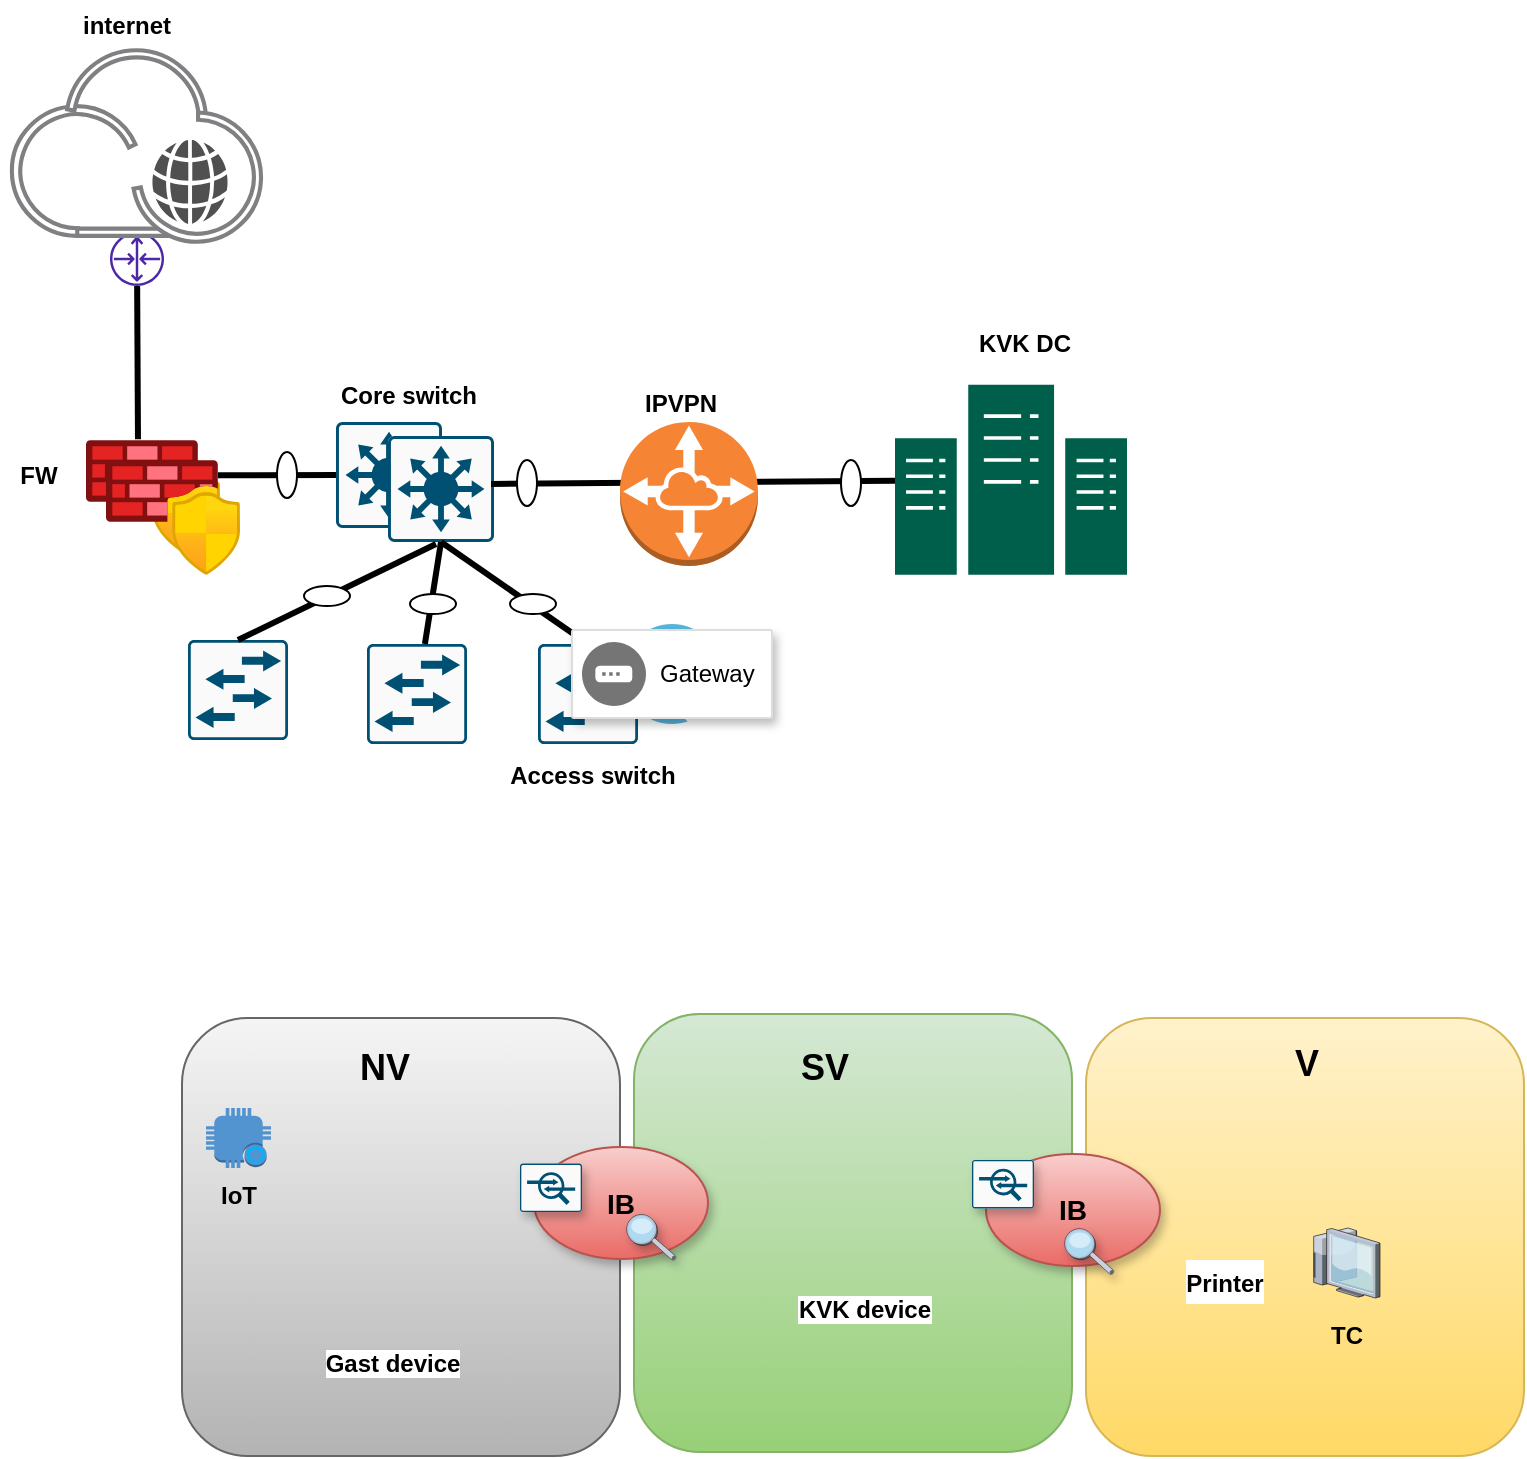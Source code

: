 <mxfile version="20.2.6" type="github">
  <diagram id="vSdHNL2ee3mHXXqhylAA" name="Pagina-1">
    <mxGraphModel dx="1422" dy="762" grid="0" gridSize="10" guides="1" tooltips="1" connect="1" arrows="1" fold="1" page="1" pageScale="1" pageWidth="1169" pageHeight="827" math="0" shadow="0">
      <root>
        <mxCell id="0" />
        <mxCell id="1" parent="0" />
        <mxCell id="oc_cEnde7iCadlcre4xy-1" value="" style="aspect=fixed;html=1;points=[];align=center;image;fontSize=12;image=img/lib/azure2/networking/Azure_Firewall_Manager.svg;" parent="1" vertex="1">
          <mxGeometry x="290" y="273" width="67" height="57.43" as="geometry" />
        </mxCell>
        <mxCell id="oc_cEnde7iCadlcre4xy-2" value="" style="whiteSpace=wrap;html=1;aspect=fixed;fillColor=#f5f5f5;strokeColor=#666666;gradientColor=#b3b3b3;rounded=1;glass=0;shadow=0;sketch=0;" parent="1" vertex="1">
          <mxGeometry x="338" y="562" width="219" height="219" as="geometry" />
        </mxCell>
        <mxCell id="oc_cEnde7iCadlcre4xy-3" value="" style="whiteSpace=wrap;html=1;aspect=fixed;fillColor=#d5e8d4;strokeColor=#82b366;rounded=1;gradientColor=#97d077;" parent="1" vertex="1">
          <mxGeometry x="564" y="560" width="219" height="219" as="geometry" />
        </mxCell>
        <mxCell id="oc_cEnde7iCadlcre4xy-4" value="" style="whiteSpace=wrap;html=1;aspect=fixed;fillColor=#fff2cc;strokeColor=#d6b656;gradientColor=#ffd966;rounded=1;" parent="1" vertex="1">
          <mxGeometry x="790" y="562" width="219" height="219" as="geometry" />
        </mxCell>
        <mxCell id="oc_cEnde7iCadlcre4xy-7" value="" style="endArrow=none;html=1;rounded=0;strokeWidth=3;exitX=0.388;exitY=-0.006;exitDx=0;exitDy=0;exitPerimeter=0;" parent="1" source="oc_cEnde7iCadlcre4xy-1" target="GjlSR99xRuoHpvjvioK_-4" edge="1">
          <mxGeometry width="50" height="50" relative="1" as="geometry">
            <mxPoint x="318" y="169" as="sourcePoint" />
            <mxPoint x="611" y="64.15" as="targetPoint" />
          </mxGeometry>
        </mxCell>
        <mxCell id="oc_cEnde7iCadlcre4xy-8" value="" style="endArrow=none;html=1;rounded=0;strokeWidth=3;entryX=0.985;entryY=0.307;entryDx=0;entryDy=0;entryPerimeter=0;startArrow=none;" parent="1" source="GjlSR99xRuoHpvjvioK_-5" target="oc_cEnde7iCadlcre4xy-1" edge="1">
          <mxGeometry width="50" height="50" relative="1" as="geometry">
            <mxPoint x="654.009" y="162.095" as="sourcePoint" />
            <mxPoint x="634" y="81" as="targetPoint" />
          </mxGeometry>
        </mxCell>
        <mxCell id="oc_cEnde7iCadlcre4xy-10" value="&lt;b&gt;Gast device&lt;/b&gt;" style="shape=image;html=1;verticalAlign=top;verticalLabelPosition=bottom;labelBackgroundColor=#ffffff;imageAspect=0;aspect=fixed;image=https://cdn4.iconfinder.com/data/icons/essentials-74/24/026_-_Wireless-128.png;rounded=1;shadow=0;glass=0;sketch=0;gradientColor=none;" parent="1" vertex="1">
          <mxGeometry x="427" y="690.21" width="31" height="31" as="geometry" />
        </mxCell>
        <mxCell id="oc_cEnde7iCadlcre4xy-12" value="&lt;font style=&quot;font-size: 18px;&quot;&gt;&lt;b&gt;NV&lt;/b&gt;&lt;/font&gt;" style="text;html=1;resizable=0;autosize=1;align=center;verticalAlign=middle;points=[];fillColor=none;strokeColor=none;rounded=0;shadow=0;glass=0;sketch=0;" parent="1" vertex="1">
          <mxGeometry x="417" y="570" width="43" height="34" as="geometry" />
        </mxCell>
        <mxCell id="oc_cEnde7iCadlcre4xy-13" value="&lt;font style=&quot;font-size: 18px;&quot;&gt;&lt;b&gt;SV&lt;/b&gt;&lt;/font&gt;" style="text;html=1;resizable=0;autosize=1;align=center;verticalAlign=middle;points=[];fillColor=none;strokeColor=none;rounded=0;shadow=0;glass=0;sketch=0;" parent="1" vertex="1">
          <mxGeometry x="638" y="570" width="42" height="34" as="geometry" />
        </mxCell>
        <mxCell id="oc_cEnde7iCadlcre4xy-14" value="&lt;font style=&quot;font-size: 18px;&quot;&gt;&lt;b&gt;V&lt;/b&gt;&lt;/font&gt;" style="text;html=1;resizable=0;autosize=1;align=center;verticalAlign=middle;points=[];fillColor=none;strokeColor=none;rounded=0;shadow=0;glass=0;sketch=0;" parent="1" vertex="1">
          <mxGeometry x="884.5" y="568" width="30" height="34" as="geometry" />
        </mxCell>
        <mxCell id="oc_cEnde7iCadlcre4xy-15" value="&lt;font style=&quot;font-size: 12px;&quot;&gt;&lt;b&gt;TC&lt;/b&gt;&lt;/font&gt;" style="verticalLabelPosition=bottom;sketch=0;aspect=fixed;html=1;verticalAlign=top;strokeColor=none;align=center;outlineConnect=0;shape=mxgraph.citrix.thin_client;rounded=1;shadow=0;glass=0;fontSize=18;gradientColor=none;" parent="1" vertex="1">
          <mxGeometry x="902" y="667" width="35" height="35" as="geometry" />
        </mxCell>
        <mxCell id="oc_cEnde7iCadlcre4xy-17" value="&lt;font style=&quot;font-size: 12px;&quot;&gt;&lt;b&gt;Printer&lt;/b&gt;&lt;/font&gt;" style="shape=image;html=1;verticalAlign=top;verticalLabelPosition=bottom;labelBackgroundColor=#ffffff;imageAspect=0;aspect=fixed;image=https://cdn4.iconfinder.com/data/icons/Primo_Icons/PNG/128x128/print.png;rounded=1;shadow=0;glass=0;sketch=0;fontSize=18;gradientColor=none;" parent="1" vertex="1">
          <mxGeometry x="837" y="633" width="43" height="43" as="geometry" />
        </mxCell>
        <mxCell id="oc_cEnde7iCadlcre4xy-18" value="&lt;b&gt;&lt;font style=&quot;font-size: 14px;&quot;&gt;IB&lt;/font&gt;&lt;/b&gt;" style="ellipse;whiteSpace=wrap;html=1;rounded=1;shadow=1;glass=0;sketch=0;fontSize=12;gradientColor=#ea6b66;fillColor=#f8cecc;strokeColor=#b85450;" parent="1" vertex="1">
          <mxGeometry x="514" y="626.5" width="87" height="56" as="geometry" />
        </mxCell>
        <mxCell id="oc_cEnde7iCadlcre4xy-20" value="&lt;b&gt;&lt;font style=&quot;font-size: 14px;&quot;&gt;IB&lt;/font&gt;&lt;/b&gt;" style="ellipse;whiteSpace=wrap;html=1;rounded=1;shadow=1;glass=0;sketch=0;fontSize=12;gradientColor=#ea6b66;fillColor=#f8cecc;strokeColor=#b85450;" parent="1" vertex="1">
          <mxGeometry x="740" y="630" width="87" height="56" as="geometry" />
        </mxCell>
        <mxCell id="oc_cEnde7iCadlcre4xy-21" value="" style="sketch=0;points=[[0.015,0.015,0],[0.985,0.015,0],[0.985,0.985,0],[0.015,0.985,0],[0.25,0,0],[0.5,0,0],[0.75,0,0],[1,0.25,0],[1,0.5,0],[1,0.75,0],[0.75,1,0],[0.5,1,0],[0.25,1,0],[0,0.75,0],[0,0.5,0],[0,0.25,0]];verticalLabelPosition=bottom;html=1;verticalAlign=top;aspect=fixed;align=center;pointerEvents=1;shape=mxgraph.cisco19.rect;prIcon=ips_ids;fillColor=#FAFAFA;strokeColor=#005073;rounded=1;shadow=1;glass=0;fontSize=14;" parent="1" vertex="1">
          <mxGeometry x="507" y="634.78" width="31" height="24.22" as="geometry" />
        </mxCell>
        <mxCell id="oc_cEnde7iCadlcre4xy-22" value="" style="sketch=0;points=[[0.015,0.015,0],[0.985,0.015,0],[0.985,0.985,0],[0.015,0.985,0],[0.25,0,0],[0.5,0,0],[0.75,0,0],[1,0.25,0],[1,0.5,0],[1,0.75,0],[0.75,1,0],[0.5,1,0],[0.25,1,0],[0,0.75,0],[0,0.5,0],[0,0.25,0]];verticalLabelPosition=bottom;html=1;verticalAlign=top;aspect=fixed;align=center;pointerEvents=1;shape=mxgraph.cisco19.rect;prIcon=ips_ids;fillColor=#FAFAFA;strokeColor=#005073;rounded=1;shadow=1;glass=0;fontSize=14;" parent="1" vertex="1">
          <mxGeometry x="733" y="633" width="31" height="24.22" as="geometry" />
        </mxCell>
        <mxCell id="oc_cEnde7iCadlcre4xy-26" value="" style="verticalLabelPosition=bottom;sketch=0;aspect=fixed;html=1;verticalAlign=top;strokeColor=none;align=center;outlineConnect=0;shape=mxgraph.citrix.inspection;rounded=1;shadow=1;glass=0;fontSize=14;gradientColor=none;" parent="1" vertex="1">
          <mxGeometry x="560" y="659.9" width="25" height="23.21" as="geometry" />
        </mxCell>
        <mxCell id="oc_cEnde7iCadlcre4xy-27" value="" style="shape=image;html=1;verticalAlign=top;verticalLabelPosition=bottom;labelBackgroundColor=#ffffff;imageAspect=0;aspect=fixed;image=https://cdn4.iconfinder.com/data/icons/core-ui-outlined/32/outlined_shield-128.png;rounded=1;shadow=1;glass=0;sketch=0;fontSize=14;gradientColor=none;" parent="1" vertex="1">
          <mxGeometry x="566" y="622.22" width="35" height="35" as="geometry" />
        </mxCell>
        <mxCell id="oc_cEnde7iCadlcre4xy-28" value="" style="shape=image;html=1;verticalAlign=top;verticalLabelPosition=bottom;labelBackgroundColor=#ffffff;imageAspect=0;aspect=fixed;image=https://cdn4.iconfinder.com/data/icons/core-ui-outlined/32/outlined_shield-128.png;rounded=1;shadow=1;glass=0;sketch=0;fontSize=14;gradientColor=none;" parent="1" vertex="1">
          <mxGeometry x="783" y="620" width="35" height="35" as="geometry" />
        </mxCell>
        <mxCell id="oc_cEnde7iCadlcre4xy-29" value="" style="verticalLabelPosition=bottom;sketch=0;aspect=fixed;html=1;verticalAlign=top;strokeColor=none;align=center;outlineConnect=0;shape=mxgraph.citrix.inspection;rounded=1;shadow=1;glass=0;fontSize=14;gradientColor=none;" parent="1" vertex="1">
          <mxGeometry x="779" y="667" width="25" height="23.21" as="geometry" />
        </mxCell>
        <mxCell id="GjlSR99xRuoHpvjvioK_-1" value="&lt;b&gt;IoT&lt;/b&gt;" style="outlineConnect=0;dashed=0;verticalLabelPosition=bottom;verticalAlign=top;align=center;html=1;shape=mxgraph.aws3.alexa_enabled_device;fillColor=#5294CF;gradientColor=none;" parent="1" vertex="1">
          <mxGeometry x="350" y="607" width="32.5" height="30" as="geometry" />
        </mxCell>
        <mxCell id="GjlSR99xRuoHpvjvioK_-2" value="&lt;b&gt;KVK device&lt;/b&gt;" style="shape=image;html=1;verticalAlign=top;verticalLabelPosition=bottom;labelBackgroundColor=#ffffff;imageAspect=0;aspect=fixed;image=https://cdn4.iconfinder.com/data/icons/essentials-72/24/026_-_Wireless-128.png" parent="1" vertex="1">
          <mxGeometry x="664" y="663.5" width="30.5" height="30.5" as="geometry" />
        </mxCell>
        <mxCell id="GjlSR99xRuoHpvjvioK_-4" value="" style="sketch=0;outlineConnect=0;fontColor=#232F3E;gradientColor=none;fillColor=#4D27AA;strokeColor=none;dashed=0;verticalLabelPosition=bottom;verticalAlign=top;align=center;html=1;fontSize=12;fontStyle=0;aspect=fixed;pointerEvents=1;shape=mxgraph.aws4.router;" parent="1" vertex="1">
          <mxGeometry x="302" y="169" width="27" height="27" as="geometry" />
        </mxCell>
        <mxCell id="GjlSR99xRuoHpvjvioK_-5" value="" style="sketch=0;points=[[0.015,0.015,0],[0.985,0.015,0],[0.985,0.985,0],[0.015,0.985,0],[0.25,0,0],[0.5,0,0],[0.75,0,0],[1,0.25,0],[1,0.5,0],[1,0.75,0],[0.75,1,0],[0.5,1,0],[0.25,1,0],[0,0.75,0],[0,0.5,0],[0,0.25,0]];verticalLabelPosition=bottom;html=1;verticalAlign=top;aspect=fixed;align=center;pointerEvents=1;shape=mxgraph.cisco19.rect;prIcon=l3_switch;fillColor=#FAFAFA;strokeColor=#005073;" parent="1" vertex="1">
          <mxGeometry x="415" y="264" width="53" height="53" as="geometry" />
        </mxCell>
        <mxCell id="GjlSR99xRuoHpvjvioK_-6" value="" style="sketch=0;points=[[0.015,0.015,0],[0.985,0.015,0],[0.985,0.985,0],[0.015,0.985,0],[0.25,0,0],[0.5,0,0],[0.75,0,0],[1,0.25,0],[1,0.5,0],[1,0.75,0],[0.75,1,0],[0.5,1,0],[0.25,1,0],[0,0.75,0],[0,0.5,0],[0,0.25,0]];verticalLabelPosition=bottom;html=1;verticalAlign=top;aspect=fixed;align=center;pointerEvents=1;shape=mxgraph.cisco19.rect;prIcon=l3_switch;fillColor=#FAFAFA;strokeColor=#005073;" parent="1" vertex="1">
          <mxGeometry x="441" y="271" width="53" height="53" as="geometry" />
        </mxCell>
        <mxCell id="GjlSR99xRuoHpvjvioK_-7" value="" style="sketch=0;points=[[0.015,0.015,0],[0.985,0.015,0],[0.985,0.985,0],[0.015,0.985,0],[0.25,0,0],[0.5,0,0],[0.75,0,0],[1,0.25,0],[1,0.5,0],[1,0.75,0],[0.75,1,0],[0.5,1,0],[0.25,1,0],[0,0.75,0],[0,0.5,0],[0,0.25,0]];verticalLabelPosition=bottom;html=1;verticalAlign=top;aspect=fixed;align=center;pointerEvents=1;shape=mxgraph.cisco19.rect;prIcon=l2_switch;fillColor=#FAFAFA;strokeColor=#005073;" parent="1" vertex="1">
          <mxGeometry x="341" y="373" width="50" height="50" as="geometry" />
        </mxCell>
        <mxCell id="GjlSR99xRuoHpvjvioK_-8" value="" style="sketch=0;points=[[0.015,0.015,0],[0.985,0.015,0],[0.985,0.985,0],[0.015,0.985,0],[0.25,0,0],[0.5,0,0],[0.75,0,0],[1,0.25,0],[1,0.5,0],[1,0.75,0],[0.75,1,0],[0.5,1,0],[0.25,1,0],[0,0.75,0],[0,0.5,0],[0,0.25,0]];verticalLabelPosition=bottom;html=1;verticalAlign=top;aspect=fixed;align=center;pointerEvents=1;shape=mxgraph.cisco19.rect;prIcon=l2_switch;fillColor=#FAFAFA;strokeColor=#005073;" parent="1" vertex="1">
          <mxGeometry x="430.5" y="375" width="50" height="50" as="geometry" />
        </mxCell>
        <mxCell id="GjlSR99xRuoHpvjvioK_-9" value="" style="sketch=0;points=[[0.015,0.015,0],[0.985,0.015,0],[0.985,0.985,0],[0.015,0.985,0],[0.25,0,0],[0.5,0,0],[0.75,0,0],[1,0.25,0],[1,0.5,0],[1,0.75,0],[0.75,1,0],[0.5,1,0],[0.25,1,0],[0,0.75,0],[0,0.5,0],[0,0.25,0]];verticalLabelPosition=bottom;html=1;verticalAlign=top;aspect=fixed;align=center;pointerEvents=1;shape=mxgraph.cisco19.rect;prIcon=l2_switch;fillColor=#FAFAFA;strokeColor=#005073;" parent="1" vertex="1">
          <mxGeometry x="516" y="375" width="50" height="50" as="geometry" />
        </mxCell>
        <mxCell id="GjlSR99xRuoHpvjvioK_-10" value="" style="endArrow=none;html=1;rounded=0;strokeWidth=3;entryX=0.5;entryY=1;entryDx=0;entryDy=0;entryPerimeter=0;" parent="1" source="GjlSR99xRuoHpvjvioK_-8" target="GjlSR99xRuoHpvjvioK_-6" edge="1">
          <mxGeometry width="50" height="50" relative="1" as="geometry">
            <mxPoint x="376" y="383" as="sourcePoint" />
            <mxPoint x="477.5" y="334" as="targetPoint" />
          </mxGeometry>
        </mxCell>
        <mxCell id="GjlSR99xRuoHpvjvioK_-11" value="" style="endArrow=none;html=1;rounded=0;strokeWidth=3;entryX=0.5;entryY=1;entryDx=0;entryDy=0;entryPerimeter=0;exitX=0.5;exitY=0;exitDx=0;exitDy=0;exitPerimeter=0;" parent="1" source="GjlSR99xRuoHpvjvioK_-9" target="GjlSR99xRuoHpvjvioK_-6" edge="1">
          <mxGeometry width="50" height="50" relative="1" as="geometry">
            <mxPoint x="469.447" y="385" as="sourcePoint" />
            <mxPoint x="477.5" y="334" as="targetPoint" />
          </mxGeometry>
        </mxCell>
        <mxCell id="GjlSR99xRuoHpvjvioK_-12" value="" style="ellipse;whiteSpace=wrap;html=1;rotation=90;" parent="1" vertex="1">
          <mxGeometry x="379" y="285.5" width="23" height="10" as="geometry" />
        </mxCell>
        <mxCell id="GjlSR99xRuoHpvjvioK_-17" value="" style="ellipse;whiteSpace=wrap;html=1;rotation=0;" parent="1" vertex="1">
          <mxGeometry x="452" y="350" width="23" height="10" as="geometry" />
        </mxCell>
        <mxCell id="GjlSR99xRuoHpvjvioK_-18" value="" style="ellipse;whiteSpace=wrap;html=1;rotation=0;" parent="1" vertex="1">
          <mxGeometry x="502" y="350" width="23" height="10" as="geometry" />
        </mxCell>
        <mxCell id="GjlSR99xRuoHpvjvioK_-19" value="" style="endArrow=none;html=1;rounded=0;strokeWidth=3;exitX=0.5;exitY=0;exitDx=0;exitDy=0;entryX=0.453;entryY=1.019;entryDx=0;entryDy=0;entryPerimeter=0;exitPerimeter=0;" parent="1" source="GjlSR99xRuoHpvjvioK_-7" target="GjlSR99xRuoHpvjvioK_-6" edge="1">
          <mxGeometry width="50" height="50" relative="1" as="geometry">
            <mxPoint x="366" y="373" as="sourcePoint" />
            <mxPoint x="467.5" y="324" as="targetPoint" />
          </mxGeometry>
        </mxCell>
        <mxCell id="GjlSR99xRuoHpvjvioK_-16" value="" style="ellipse;whiteSpace=wrap;html=1;rotation=0;" parent="1" vertex="1">
          <mxGeometry x="399" y="346" width="23" height="10" as="geometry" />
        </mxCell>
        <mxCell id="GjlSR99xRuoHpvjvioK_-21" value="&lt;b&gt;FW&lt;/b&gt;" style="text;html=1;resizable=0;autosize=1;align=center;verticalAlign=middle;points=[];fillColor=none;strokeColor=none;rounded=0;" parent="1" vertex="1">
          <mxGeometry x="247" y="277.5" width="37" height="26" as="geometry" />
        </mxCell>
        <mxCell id="GjlSR99xRuoHpvjvioK_-22" value="&lt;b&gt;Core switch&lt;/b&gt;" style="text;html=1;resizable=0;autosize=1;align=center;verticalAlign=middle;points=[];fillColor=none;strokeColor=none;rounded=0;" parent="1" vertex="1">
          <mxGeometry x="408" y="238" width="86" height="26" as="geometry" />
        </mxCell>
        <mxCell id="GjlSR99xRuoHpvjvioK_-23" value="&lt;b&gt;internet&lt;/b&gt;" style="text;html=1;resizable=0;autosize=1;align=center;verticalAlign=middle;points=[];fillColor=none;strokeColor=none;rounded=0;" parent="1" vertex="1">
          <mxGeometry x="279" y="53" width="62" height="26" as="geometry" />
        </mxCell>
        <mxCell id="GjlSR99xRuoHpvjvioK_-24" value="&lt;b&gt;Access switch&lt;/b&gt;" style="text;html=1;resizable=0;autosize=1;align=center;verticalAlign=middle;points=[];fillColor=none;strokeColor=none;rounded=0;" parent="1" vertex="1">
          <mxGeometry x="492" y="428" width="101" height="26" as="geometry" />
        </mxCell>
        <mxCell id="GjlSR99xRuoHpvjvioK_-25" value="" style="aspect=fixed;html=1;points=[];align=center;image;fontSize=12;image=img/lib/azure2/networking/Azure_Firewall_Manager.svg;" parent="1" vertex="1">
          <mxGeometry x="300" y="283" width="67" height="57.43" as="geometry" />
        </mxCell>
        <mxCell id="GjlSR99xRuoHpvjvioK_-26" value="" style="endArrow=none;html=1;rounded=0;strokeWidth=3;entryX=0.5;entryY=1;entryDx=0;entryDy=0;entryPerimeter=0;" parent="1" source="GjlSR99xRuoHpvjvioK_-30" edge="1">
          <mxGeometry width="50" height="50" relative="1" as="geometry">
            <mxPoint x="650" y="293" as="sourcePoint" />
            <mxPoint x="492.5" y="295.0" as="targetPoint" />
          </mxGeometry>
        </mxCell>
        <mxCell id="GjlSR99xRuoHpvjvioK_-30" value="" style="sketch=0;pointerEvents=1;shadow=0;dashed=0;html=1;strokeColor=none;fillColor=#005F4B;labelPosition=center;verticalLabelPosition=bottom;verticalAlign=top;align=center;outlineConnect=0;shape=mxgraph.veeam2.datacenter;" parent="1" vertex="1">
          <mxGeometry x="694.5" y="245.43" width="116" height="95" as="geometry" />
        </mxCell>
        <mxCell id="GjlSR99xRuoHpvjvioK_-31" value="&lt;b&gt;IPVPN&lt;/b&gt;" style="text;html=1;resizable=0;autosize=1;align=center;verticalAlign=middle;points=[];fillColor=none;strokeColor=none;rounded=0;" parent="1" vertex="1">
          <mxGeometry x="560" y="242" width="54" height="26" as="geometry" />
        </mxCell>
        <mxCell id="GjlSR99xRuoHpvjvioK_-32" value="&lt;b&gt;KVK DC&lt;/b&gt;" style="text;html=1;resizable=0;autosize=1;align=center;verticalAlign=middle;points=[];fillColor=none;strokeColor=none;rounded=0;" parent="1" vertex="1">
          <mxGeometry x="727" y="212" width="64" height="26" as="geometry" />
        </mxCell>
        <mxCell id="GjlSR99xRuoHpvjvioK_-33" value="" style="outlineConnect=0;dashed=0;verticalLabelPosition=bottom;verticalAlign=top;align=center;html=1;shape=mxgraph.aws3.vpc_peering;fillColor=#F58534;gradientColor=none;" parent="1" vertex="1">
          <mxGeometry x="557" y="264" width="69" height="72" as="geometry" />
        </mxCell>
        <mxCell id="GjlSR99xRuoHpvjvioK_-34" value="" style="ellipse;whiteSpace=wrap;html=1;rotation=90;" parent="1" vertex="1">
          <mxGeometry x="499" y="289.5" width="23" height="10" as="geometry" />
        </mxCell>
        <mxCell id="GjlSR99xRuoHpvjvioK_-35" value="" style="ellipse;whiteSpace=wrap;html=1;rotation=90;" parent="1" vertex="1">
          <mxGeometry x="661" y="289.5" width="23" height="10" as="geometry" />
        </mxCell>
        <mxCell id="IRziLVPFbABpiJZrDR8M-1" value="" style="sketch=0;aspect=fixed;html=1;points=[];align=center;image;fontSize=12;image=img/lib/mscae/SignalR.svg;" vertex="1" parent="1">
          <mxGeometry x="558" y="365" width="50" height="50" as="geometry" />
        </mxCell>
        <mxCell id="IRziLVPFbABpiJZrDR8M-2" value="" style="strokeColor=#dddddd;shadow=1;strokeWidth=1;rounded=1;absoluteArcSize=1;arcSize=2;" vertex="1" parent="1">
          <mxGeometry x="533" y="368" width="100" height="44" as="geometry" />
        </mxCell>
        <mxCell id="IRziLVPFbABpiJZrDR8M-3" value="Gateway" style="sketch=0;dashed=0;connectable=0;html=1;fillColor=#757575;strokeColor=none;shape=mxgraph.gcp2.gateway;part=1;labelPosition=right;verticalLabelPosition=middle;align=left;verticalAlign=middle;spacingLeft=5;fontSize=12;" vertex="1" parent="IRziLVPFbABpiJZrDR8M-2">
          <mxGeometry y="0.5" width="32" height="32" relative="1" as="geometry">
            <mxPoint x="5" y="-16" as="offset" />
          </mxGeometry>
        </mxCell>
        <mxCell id="IRziLVPFbABpiJZrDR8M-4" value="" style="aspect=fixed;perimeter=ellipsePerimeter;html=1;align=center;shadow=0;dashed=0;fontColor=#4277BB;labelBackgroundColor=#ffffff;fontSize=12;spacingTop=3;image;image=img/lib/ibm/miscellaneous/iot_cloud.svg;" vertex="1" parent="1">
          <mxGeometry x="251.73" y="77" width="127.27" height="98" as="geometry" />
        </mxCell>
        <mxCell id="IRziLVPFbABpiJZrDR8M-6" value="" style="sketch=0;pointerEvents=1;shadow=0;dashed=0;html=1;strokeColor=none;fillColor=#505050;labelPosition=center;verticalLabelPosition=bottom;verticalAlign=top;outlineConnect=0;align=center;shape=mxgraph.office.concepts.globe_internet;" vertex="1" parent="1">
          <mxGeometry x="323" y="123" width="38" height="42" as="geometry" />
        </mxCell>
      </root>
    </mxGraphModel>
  </diagram>
</mxfile>
